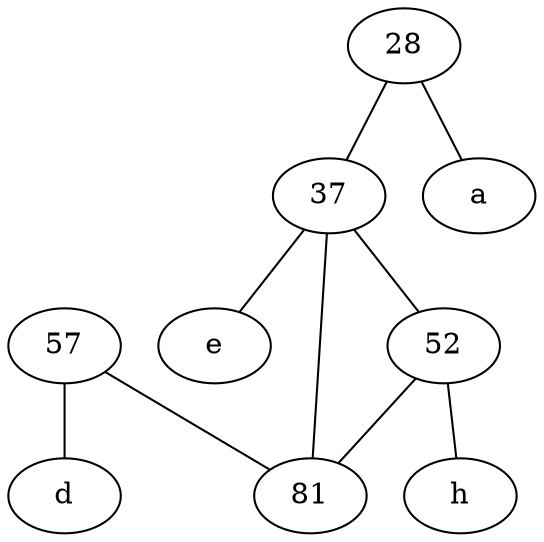 graph {
	node [labelfontsize=50]
	37 [pos="12.86667,74.88333!"]
	e [pos="12.86667,74.88333!"]
	81 [pos="17.37528,78.47444!"]
	52 [pos="12.97623,77.60329!"]
	a [pos="14.23333,76.4!"]
	57 [pos="16.51667,80.61667!"]
	d [pos="16.51667,80.61667!"]
	h [pos="12.97623,77.60329!"]
	28 [pos="14.23333,76.4!"]
	37 -- 52
	57 -- 81
	28 -- a
	37 -- 81
	37 -- e
	57 -- d
	52 -- 81
	28 -- 37
	52 -- h
}
